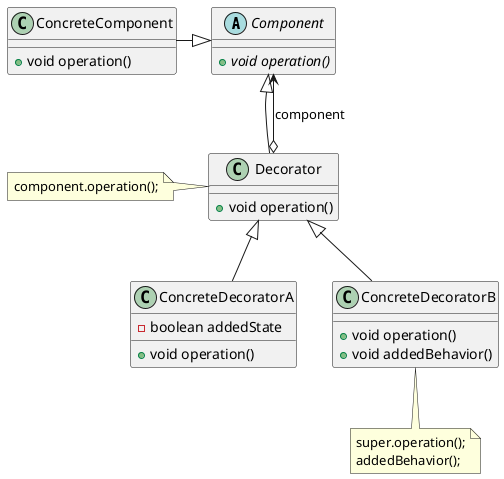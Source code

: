 @startuml
abstract class Component {
+{abstract}void operation()
}

class ConcreteComponent {
+void operation()
}

class Decorator extends Component {
+void operation()
}
note left of Decorator
component.operation();
end note

class ConcreteDecoratorA extends Decorator {
-boolean addedState
+void operation()
}

class ConcreteDecoratorB extends Decorator {
+void operation()
+void addedBehavior()
}
note bottom of ConcreteDecoratorB
super.operation();
addedBehavior();
end note

Component <--o Decorator : component
Component <|-left- ConcreteComponent

@enduml